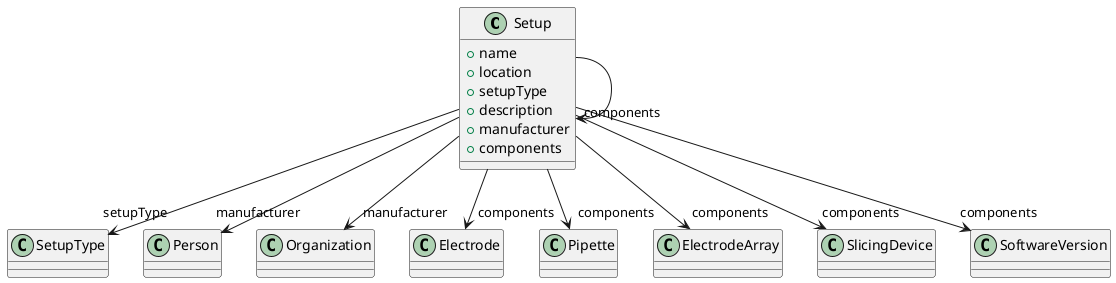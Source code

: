 @startuml
class Setup {
+name
+location
+setupType
+description
+manufacturer
+components

}
Setup -d-> "setupType" SetupType
Setup -d-> "manufacturer" Person
Setup -d-> "manufacturer" Organization
Setup -d-> "components" Electrode
Setup -d-> "components" Pipette
Setup -d-> "components" ElectrodeArray
Setup -d-> "components" SlicingDevice
Setup -d-> "components" SoftwareVersion
Setup -d-> "components" Setup

@enduml